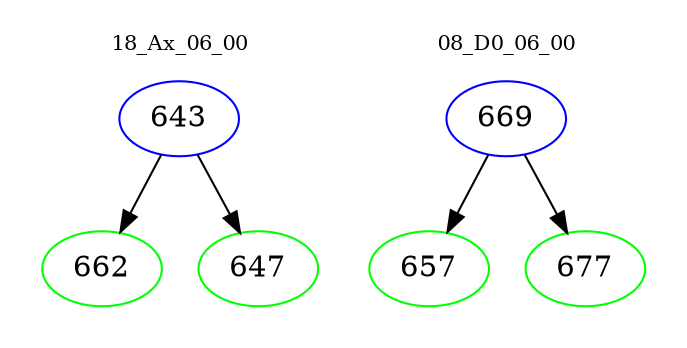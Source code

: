 digraph{
subgraph cluster_0 {
color = white
label = "18_Ax_06_00";
fontsize=10;
T0_643 [label="643", color="blue"]
T0_643 -> T0_662 [color="black"]
T0_662 [label="662", color="green"]
T0_643 -> T0_647 [color="black"]
T0_647 [label="647", color="green"]
}
subgraph cluster_1 {
color = white
label = "08_D0_06_00";
fontsize=10;
T1_669 [label="669", color="blue"]
T1_669 -> T1_657 [color="black"]
T1_657 [label="657", color="green"]
T1_669 -> T1_677 [color="black"]
T1_677 [label="677", color="green"]
}
}
